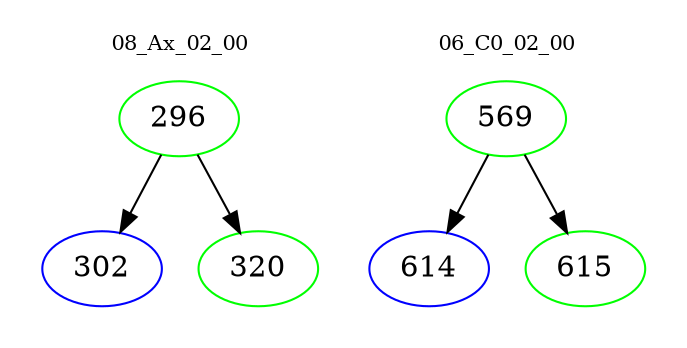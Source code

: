 digraph{
subgraph cluster_0 {
color = white
label = "08_Ax_02_00";
fontsize=10;
T0_296 [label="296", color="green"]
T0_296 -> T0_302 [color="black"]
T0_302 [label="302", color="blue"]
T0_296 -> T0_320 [color="black"]
T0_320 [label="320", color="green"]
}
subgraph cluster_1 {
color = white
label = "06_C0_02_00";
fontsize=10;
T1_569 [label="569", color="green"]
T1_569 -> T1_614 [color="black"]
T1_614 [label="614", color="blue"]
T1_569 -> T1_615 [color="black"]
T1_615 [label="615", color="green"]
}
}
